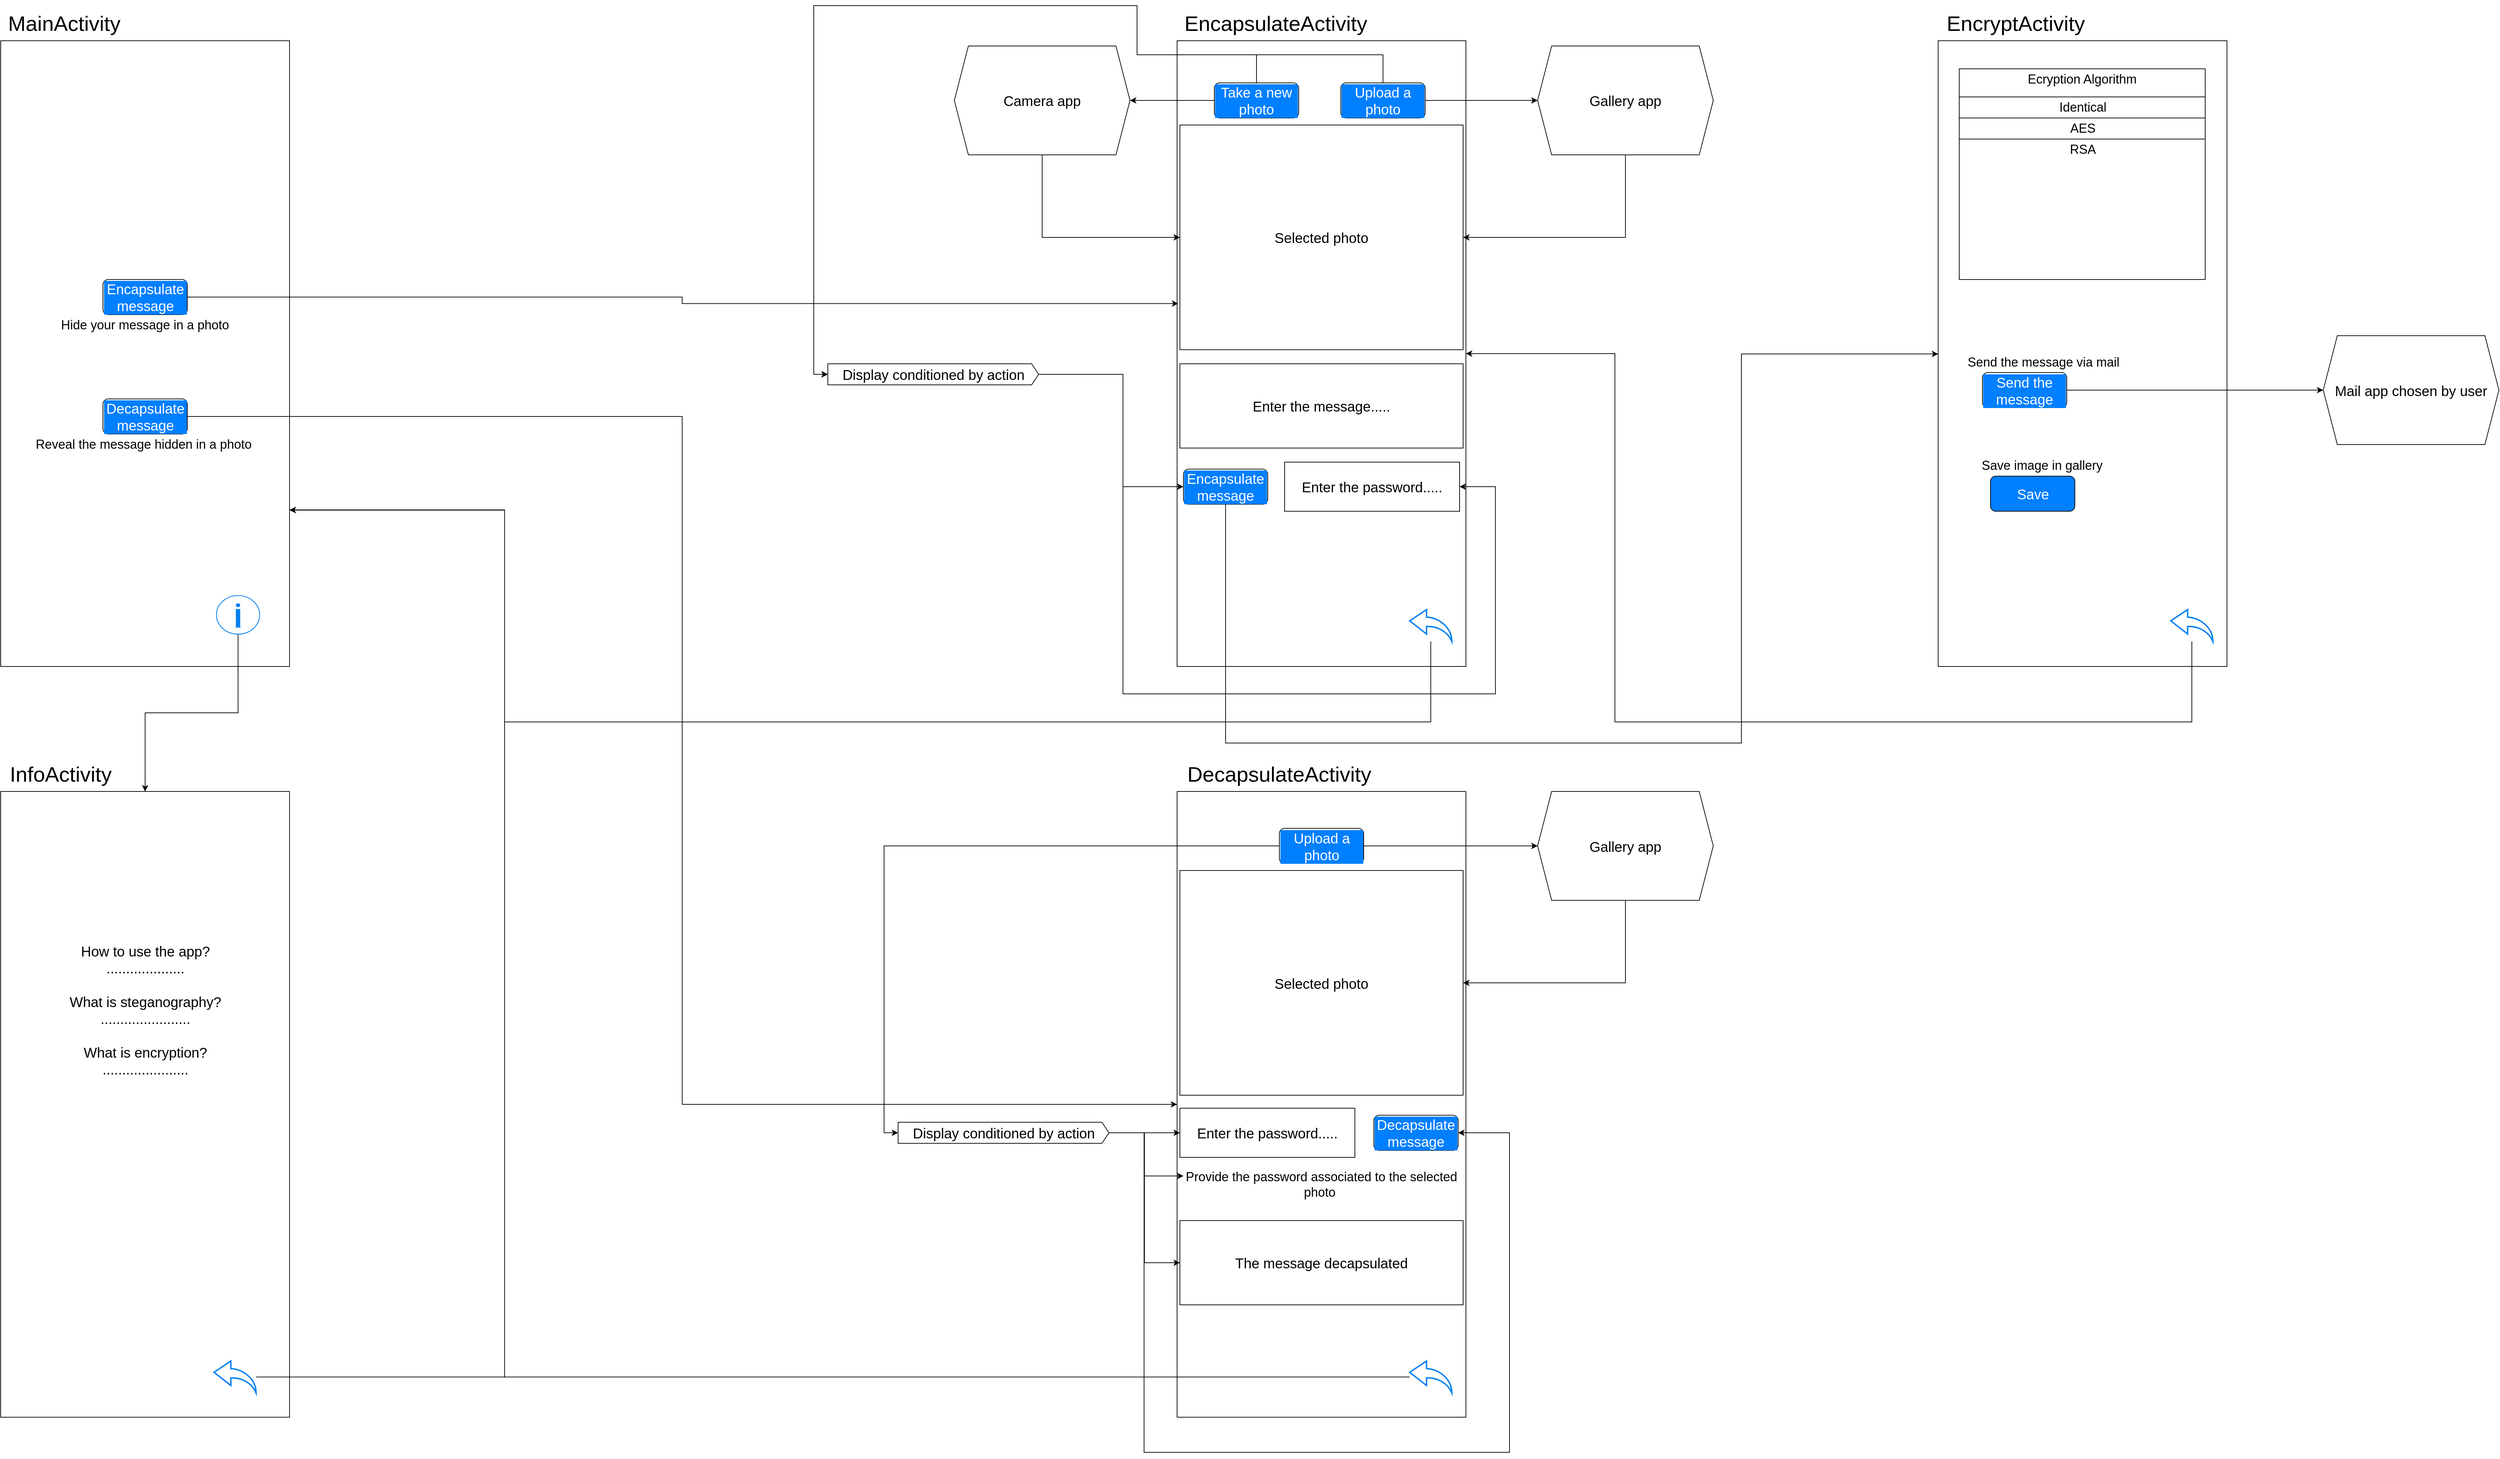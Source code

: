 <mxfile version="24.7.1" type="device">
  <diagram name="Pagină-1" id="e3TAEm-btMj8c2uIH9YA">
    <mxGraphModel dx="2868" dy="1544" grid="1" gridSize="10" guides="1" tooltips="1" connect="1" arrows="1" fold="1" page="1" pageScale="1" pageWidth="827" pageHeight="1169" math="0" shadow="0">
      <root>
        <mxCell id="0" />
        <mxCell id="1" parent="0" />
        <mxCell id="pdFL4RSGOMo0T5e-siJF-1" value="" style="rounded=0;whiteSpace=wrap;html=1;" parent="1" vertex="1">
          <mxGeometry x="3" y="110" width="411" height="891" as="geometry" />
        </mxCell>
        <mxCell id="pdFL4RSGOMo0T5e-siJF-2" value="" style="rounded=0;whiteSpace=wrap;html=1;" parent="1" vertex="1">
          <mxGeometry x="1677" y="110" width="411" height="891" as="geometry" />
        </mxCell>
        <mxCell id="pdFL4RSGOMo0T5e-siJF-3" value="MainActivity" style="text;html=1;align=center;verticalAlign=middle;resizable=0;points=[];autosize=1;strokeColor=none;fillColor=none;fontSize=30;" parent="1" vertex="1">
          <mxGeometry x="3" y="60" width="180" height="50" as="geometry" />
        </mxCell>
        <mxCell id="pdFL4RSGOMo0T5e-siJF-4" value="&lt;font style=&quot;font-size: 20px;&quot;&gt;Encapsulate message&lt;/font&gt;" style="rounded=1;whiteSpace=wrap;html=1;labelBackgroundColor=#007FFF;fontColor=#ffffff;" parent="1" vertex="1">
          <mxGeometry x="148.5" y="450" width="120" height="50" as="geometry" />
        </mxCell>
        <mxCell id="pdFL4RSGOMo0T5e-siJF-41" style="edgeStyle=orthogonalEdgeStyle;rounded=0;orthogonalLoop=1;jettySize=auto;html=1;entryX=0;entryY=0.5;entryDx=0;entryDy=0;" parent="1" source="pdFL4RSGOMo0T5e-siJF-6" target="pdFL4RSGOMo0T5e-siJF-39" edge="1">
          <mxGeometry relative="1" as="geometry" />
        </mxCell>
        <mxCell id="pdFL4RSGOMo0T5e-siJF-6" value="&lt;font style=&quot;font-size: 20px;&quot;&gt;Decapsulate message&lt;/font&gt;" style="rounded=1;whiteSpace=wrap;html=1;fontColor=#ffffff;labelBackgroundColor=#007FFF;" parent="1" vertex="1">
          <mxGeometry x="148.5" y="620" width="120" height="50" as="geometry" />
        </mxCell>
        <mxCell id="pdFL4RSGOMo0T5e-siJF-8" value="&lt;font style=&quot;font-size: 18px;&quot;&gt;Hide your message in a photo&lt;/font&gt;" style="text;html=1;align=center;verticalAlign=middle;whiteSpace=wrap;rounded=0;" parent="1" vertex="1">
          <mxGeometry x="79" y="500" width="259" height="30" as="geometry" />
        </mxCell>
        <mxCell id="pdFL4RSGOMo0T5e-siJF-10" value="Reveal the message hidden in a photo&amp;nbsp;" style="text;html=1;align=center;verticalAlign=middle;whiteSpace=wrap;rounded=0;fontSize=18;" parent="1" vertex="1">
          <mxGeometry x="50.5" y="670" width="316" height="30" as="geometry" />
        </mxCell>
        <mxCell id="pdFL4RSGOMo0T5e-siJF-11" style="edgeStyle=orthogonalEdgeStyle;rounded=0;orthogonalLoop=1;jettySize=auto;html=1;entryX=0.004;entryY=0.42;entryDx=0;entryDy=0;entryPerimeter=0;" parent="1" source="pdFL4RSGOMo0T5e-siJF-4" target="pdFL4RSGOMo0T5e-siJF-2" edge="1">
          <mxGeometry relative="1" as="geometry" />
        </mxCell>
        <mxCell id="pdFL4RSGOMo0T5e-siJF-13" value="EncapsulateActivity" style="text;html=1;align=center;verticalAlign=middle;resizable=0;points=[];autosize=1;strokeColor=none;fillColor=none;fontSize=30;" parent="1" vertex="1">
          <mxGeometry x="1677" y="60" width="280" height="50" as="geometry" />
        </mxCell>
        <mxCell id="pdFL4RSGOMo0T5e-siJF-48" style="edgeStyle=orthogonalEdgeStyle;rounded=0;orthogonalLoop=1;jettySize=auto;html=1;" parent="1" source="pdFL4RSGOMo0T5e-siJF-17" target="pdFL4RSGOMo0T5e-siJF-47" edge="1">
          <mxGeometry relative="1" as="geometry" />
        </mxCell>
        <mxCell id="pdFL4RSGOMo0T5e-siJF-17" value="&lt;font style=&quot;font-size: 20px;&quot;&gt;Take a new photo&lt;/font&gt;" style="rounded=1;whiteSpace=wrap;html=1;fontSize=12;fontColor=#FFFFFF;labelBackgroundColor=#007FFF;" parent="1" vertex="1">
          <mxGeometry x="1730" y="170" width="120" height="50" as="geometry" />
        </mxCell>
        <mxCell id="pdFL4RSGOMo0T5e-siJF-35" style="edgeStyle=orthogonalEdgeStyle;rounded=0;orthogonalLoop=1;jettySize=auto;html=1;entryX=0;entryY=0.5;entryDx=0;entryDy=0;" parent="1" source="pdFL4RSGOMo0T5e-siJF-18" target="pdFL4RSGOMo0T5e-siJF-34" edge="1">
          <mxGeometry relative="1" as="geometry" />
        </mxCell>
        <mxCell id="pdFL4RSGOMo0T5e-siJF-18" value="&lt;font style=&quot;font-size: 20px;&quot;&gt;Upload a photo&lt;/font&gt;" style="rounded=1;whiteSpace=wrap;html=1;labelBackgroundColor=#007FFF;fontColor=#FFFFFF;" parent="1" vertex="1">
          <mxGeometry x="1910" y="170" width="120" height="50" as="geometry" />
        </mxCell>
        <mxCell id="pdFL4RSGOMo0T5e-siJF-19" value="&lt;font style=&quot;font-size: 20px;&quot;&gt;Selected photo&lt;/font&gt;" style="rounded=0;whiteSpace=wrap;html=1;" parent="1" vertex="1">
          <mxGeometry x="1681" y="230" width="403" height="320" as="geometry" />
        </mxCell>
        <mxCell id="pdFL4RSGOMo0T5e-siJF-20" value="&lt;font style=&quot;font-size: 20px;&quot;&gt;Enter the message.....&lt;/font&gt;" style="rounded=0;whiteSpace=wrap;html=1;" parent="1" vertex="1">
          <mxGeometry x="1681" y="570" width="403" height="120" as="geometry" />
        </mxCell>
        <mxCell id="isWKbEU4bvorxNc4IQnQ-24" style="edgeStyle=orthogonalEdgeStyle;rounded=0;orthogonalLoop=1;jettySize=auto;html=1;" parent="1" source="pdFL4RSGOMo0T5e-siJF-22" target="isWKbEU4bvorxNc4IQnQ-17" edge="1">
          <mxGeometry relative="1" as="geometry">
            <Array as="points">
              <mxPoint x="1746" y="1110" />
              <mxPoint x="2480" y="1110" />
              <mxPoint x="2480" y="556" />
            </Array>
          </mxGeometry>
        </mxCell>
        <mxCell id="pdFL4RSGOMo0T5e-siJF-22" value="Encapsulate message" style="rounded=1;whiteSpace=wrap;html=1;fontSize=20;fontColor=#FFFFFF;labelBackgroundColor=#007FFF;" parent="1" vertex="1">
          <mxGeometry x="1686" y="720" width="120" height="50" as="geometry" />
        </mxCell>
        <mxCell id="pdFL4RSGOMo0T5e-siJF-32" value="&lt;font style=&quot;font-size: 20px;&quot;&gt;Mail app chosen by user&lt;/font&gt;" style="shape=hexagon;perimeter=hexagonPerimeter2;whiteSpace=wrap;html=1;fixedSize=1;" parent="1" vertex="1">
          <mxGeometry x="3308" y="530" width="250" height="155" as="geometry" />
        </mxCell>
        <mxCell id="pdFL4RSGOMo0T5e-siJF-38" style="edgeStyle=orthogonalEdgeStyle;rounded=0;orthogonalLoop=1;jettySize=auto;html=1;" parent="1" source="pdFL4RSGOMo0T5e-siJF-34" target="pdFL4RSGOMo0T5e-siJF-19" edge="1">
          <mxGeometry relative="1" as="geometry">
            <Array as="points">
              <mxPoint x="2315" y="390" />
            </Array>
          </mxGeometry>
        </mxCell>
        <mxCell id="pdFL4RSGOMo0T5e-siJF-34" value="&lt;font style=&quot;font-size: 20px;&quot;&gt;Gallery app&lt;/font&gt;" style="shape=hexagon;perimeter=hexagonPerimeter2;whiteSpace=wrap;html=1;fixedSize=1;" parent="1" vertex="1">
          <mxGeometry x="2190" y="117.5" width="250" height="155" as="geometry" />
        </mxCell>
        <mxCell id="pdFL4RSGOMo0T5e-siJF-39" value="" style="rounded=0;whiteSpace=wrap;html=1;" parent="1" vertex="1">
          <mxGeometry x="1677" y="1179" width="411" height="891" as="geometry" />
        </mxCell>
        <mxCell id="pdFL4RSGOMo0T5e-siJF-40" value="DecapsulateActivity" style="text;html=1;align=center;verticalAlign=middle;resizable=0;points=[];autosize=1;strokeColor=none;fillColor=none;fontSize=30;" parent="1" vertex="1">
          <mxGeometry x="1677" y="1129" width="290" height="50" as="geometry" />
        </mxCell>
        <mxCell id="pdFL4RSGOMo0T5e-siJF-42" style="edgeStyle=orthogonalEdgeStyle;rounded=0;orthogonalLoop=1;jettySize=auto;html=1;entryX=0;entryY=0.5;entryDx=0;entryDy=0;" parent="1" source="pdFL4RSGOMo0T5e-siJF-43" target="pdFL4RSGOMo0T5e-siJF-46" edge="1">
          <mxGeometry relative="1" as="geometry" />
        </mxCell>
        <mxCell id="pdFL4RSGOMo0T5e-siJF-43" value="Upload a photo" style="rounded=1;whiteSpace=wrap;html=1;fontSize=20;labelBackgroundColor=#007FFF;fontColor=#FFFFFF;" parent="1" vertex="1">
          <mxGeometry x="1822.5" y="1231.5" width="120" height="50" as="geometry" />
        </mxCell>
        <mxCell id="pdFL4RSGOMo0T5e-siJF-44" value="&lt;font style=&quot;font-size: 20px;&quot;&gt;Selected photo&lt;/font&gt;" style="rounded=0;whiteSpace=wrap;html=1;" parent="1" vertex="1">
          <mxGeometry x="1681" y="1291.5" width="403" height="320" as="geometry" />
        </mxCell>
        <mxCell id="pdFL4RSGOMo0T5e-siJF-45" style="edgeStyle=orthogonalEdgeStyle;rounded=0;orthogonalLoop=1;jettySize=auto;html=1;" parent="1" source="pdFL4RSGOMo0T5e-siJF-46" target="pdFL4RSGOMo0T5e-siJF-44" edge="1">
          <mxGeometry relative="1" as="geometry">
            <Array as="points">
              <mxPoint x="2315" y="1451.5" />
            </Array>
          </mxGeometry>
        </mxCell>
        <mxCell id="pdFL4RSGOMo0T5e-siJF-46" value="Gallery app" style="shape=hexagon;perimeter=hexagonPerimeter2;whiteSpace=wrap;html=1;fixedSize=1;fontSize=20;" parent="1" vertex="1">
          <mxGeometry x="2190" y="1179" width="250" height="155" as="geometry" />
        </mxCell>
        <mxCell id="pdFL4RSGOMo0T5e-siJF-49" style="edgeStyle=orthogonalEdgeStyle;rounded=0;orthogonalLoop=1;jettySize=auto;html=1;" parent="1" source="pdFL4RSGOMo0T5e-siJF-47" target="pdFL4RSGOMo0T5e-siJF-19" edge="1">
          <mxGeometry relative="1" as="geometry">
            <Array as="points">
              <mxPoint x="1485" y="390" />
            </Array>
          </mxGeometry>
        </mxCell>
        <mxCell id="pdFL4RSGOMo0T5e-siJF-47" value="Camera app" style="shape=hexagon;perimeter=hexagonPerimeter2;whiteSpace=wrap;html=1;fixedSize=1;fontSize=20;" parent="1" vertex="1">
          <mxGeometry x="1360" y="117.5" width="250" height="155" as="geometry" />
        </mxCell>
        <mxCell id="pdFL4RSGOMo0T5e-siJF-51" value="&lt;font style=&quot;font-size: 20px;&quot;&gt;Enter the password.....&lt;/font&gt;" style="rounded=0;whiteSpace=wrap;html=1;" parent="1" vertex="1">
          <mxGeometry x="1681" y="1630" width="249" height="70" as="geometry" />
        </mxCell>
        <mxCell id="pdFL4RSGOMo0T5e-siJF-53" value="&lt;font style=&quot;font-size: 20px;&quot;&gt;Decapsulate message&lt;/font&gt;" style="rounded=1;whiteSpace=wrap;html=1;labelBackgroundColor=#007FFF;fontColor=#FFFFFF;" parent="1" vertex="1">
          <mxGeometry x="1957" y="1640" width="120" height="50" as="geometry" />
        </mxCell>
        <mxCell id="pdFL4RSGOMo0T5e-siJF-54" value="&lt;span style=&quot;font-size: 18px;&quot;&gt;Provide the password associated to the selected photo&amp;nbsp;&lt;/span&gt;" style="text;html=1;align=center;verticalAlign=middle;whiteSpace=wrap;rounded=0;" parent="1" vertex="1">
          <mxGeometry x="1686" y="1714" width="393" height="50" as="geometry" />
        </mxCell>
        <mxCell id="pdFL4RSGOMo0T5e-siJF-56" value="&lt;span style=&quot;font-size: 20px;&quot;&gt;The message decapsulated&lt;/span&gt;" style="rounded=0;whiteSpace=wrap;html=1;" parent="1" vertex="1">
          <mxGeometry x="1681" y="1790" width="403" height="120" as="geometry" />
        </mxCell>
        <mxCell id="pdFL4RSGOMo0T5e-siJF-61" style="edgeStyle=orthogonalEdgeStyle;rounded=0;orthogonalLoop=1;jettySize=auto;html=1;entryX=0;entryY=0.5;entryDx=0;entryDy=0;" parent="1" source="pdFL4RSGOMo0T5e-siJF-60" target="pdFL4RSGOMo0T5e-siJF-22" edge="1">
          <mxGeometry relative="1" as="geometry">
            <Array as="points">
              <mxPoint x="1600" y="585" />
              <mxPoint x="1600" y="745" />
            </Array>
          </mxGeometry>
        </mxCell>
        <mxCell id="pdFL4RSGOMo0T5e-siJF-76" style="edgeStyle=orthogonalEdgeStyle;rounded=0;orthogonalLoop=1;jettySize=auto;html=1;entryX=1;entryY=0.5;entryDx=0;entryDy=0;" parent="1" source="pdFL4RSGOMo0T5e-siJF-60" target="pdFL4RSGOMo0T5e-siJF-75" edge="1">
          <mxGeometry relative="1" as="geometry">
            <Array as="points">
              <mxPoint x="1600" y="585" />
              <mxPoint x="1600" y="1040" />
              <mxPoint x="2130" y="1040" />
              <mxPoint x="2130" y="745" />
            </Array>
          </mxGeometry>
        </mxCell>
        <mxCell id="pdFL4RSGOMo0T5e-siJF-60" value="Display conditioned by action" style="html=1;shadow=0;dashed=0;align=center;verticalAlign=middle;shape=mxgraph.arrows2.arrow;dy=0;dx=10;notch=0;fontSize=20;" parent="1" vertex="1">
          <mxGeometry x="1180" y="570" width="300" height="30" as="geometry" />
        </mxCell>
        <mxCell id="pdFL4RSGOMo0T5e-siJF-64" style="edgeStyle=orthogonalEdgeStyle;rounded=0;orthogonalLoop=1;jettySize=auto;html=1;entryX=0;entryY=0.5;entryDx=0;entryDy=0;entryPerimeter=0;" parent="1" source="pdFL4RSGOMo0T5e-siJF-17" target="pdFL4RSGOMo0T5e-siJF-60" edge="1">
          <mxGeometry relative="1" as="geometry">
            <Array as="points">
              <mxPoint x="1790" y="130" />
              <mxPoint x="1620" y="130" />
              <mxPoint x="1620" y="60" />
              <mxPoint x="1160" y="60" />
              <mxPoint x="1160" y="585" />
            </Array>
          </mxGeometry>
        </mxCell>
        <mxCell id="pdFL4RSGOMo0T5e-siJF-65" style="edgeStyle=orthogonalEdgeStyle;rounded=0;orthogonalLoop=1;jettySize=auto;html=1;entryX=0;entryY=0.5;entryDx=0;entryDy=0;entryPerimeter=0;" parent="1" source="pdFL4RSGOMo0T5e-siJF-18" target="pdFL4RSGOMo0T5e-siJF-60" edge="1">
          <mxGeometry relative="1" as="geometry">
            <Array as="points">
              <mxPoint x="1970" y="130" />
              <mxPoint x="1620" y="130" />
              <mxPoint x="1620" y="60" />
              <mxPoint x="1160" y="60" />
              <mxPoint x="1160" y="585" />
            </Array>
          </mxGeometry>
        </mxCell>
        <mxCell id="pdFL4RSGOMo0T5e-siJF-70" style="edgeStyle=orthogonalEdgeStyle;rounded=0;orthogonalLoop=1;jettySize=auto;html=1;" parent="1" source="pdFL4RSGOMo0T5e-siJF-68" target="pdFL4RSGOMo0T5e-siJF-51" edge="1">
          <mxGeometry relative="1" as="geometry" />
        </mxCell>
        <mxCell id="pdFL4RSGOMo0T5e-siJF-72" style="edgeStyle=orthogonalEdgeStyle;rounded=0;orthogonalLoop=1;jettySize=auto;html=1;entryX=0;entryY=0.25;entryDx=0;entryDy=0;" parent="1" source="pdFL4RSGOMo0T5e-siJF-68" target="pdFL4RSGOMo0T5e-siJF-54" edge="1">
          <mxGeometry relative="1" as="geometry">
            <Array as="points">
              <mxPoint x="1630" y="1665" />
              <mxPoint x="1630" y="1726" />
            </Array>
          </mxGeometry>
        </mxCell>
        <mxCell id="pdFL4RSGOMo0T5e-siJF-73" style="edgeStyle=orthogonalEdgeStyle;rounded=0;orthogonalLoop=1;jettySize=auto;html=1;entryX=0;entryY=0.5;entryDx=0;entryDy=0;" parent="1" source="pdFL4RSGOMo0T5e-siJF-68" target="pdFL4RSGOMo0T5e-siJF-56" edge="1">
          <mxGeometry relative="1" as="geometry" />
        </mxCell>
        <mxCell id="pdFL4RSGOMo0T5e-siJF-74" style="edgeStyle=orthogonalEdgeStyle;rounded=0;orthogonalLoop=1;jettySize=auto;html=1;" parent="1" source="pdFL4RSGOMo0T5e-siJF-68" target="pdFL4RSGOMo0T5e-siJF-53" edge="1">
          <mxGeometry relative="1" as="geometry">
            <Array as="points">
              <mxPoint x="1630" y="1665" />
              <mxPoint x="1630" y="2120" />
              <mxPoint x="2150" y="2120" />
              <mxPoint x="2150" y="1665" />
            </Array>
          </mxGeometry>
        </mxCell>
        <mxCell id="pdFL4RSGOMo0T5e-siJF-68" value="Display conditioned by action" style="html=1;shadow=0;dashed=0;align=center;verticalAlign=middle;shape=mxgraph.arrows2.arrow;dy=0;dx=10;notch=0;fontSize=20;" parent="1" vertex="1">
          <mxGeometry x="1280" y="1650" width="300" height="30" as="geometry" />
        </mxCell>
        <mxCell id="pdFL4RSGOMo0T5e-siJF-69" style="edgeStyle=orthogonalEdgeStyle;rounded=0;orthogonalLoop=1;jettySize=auto;html=1;entryX=0;entryY=0.5;entryDx=0;entryDy=0;entryPerimeter=0;" parent="1" source="pdFL4RSGOMo0T5e-siJF-43" target="pdFL4RSGOMo0T5e-siJF-68" edge="1">
          <mxGeometry relative="1" as="geometry" />
        </mxCell>
        <mxCell id="pdFL4RSGOMo0T5e-siJF-75" value="&lt;font style=&quot;font-size: 20px;&quot;&gt;Enter the password.....&lt;/font&gt;" style="rounded=0;whiteSpace=wrap;html=1;" parent="1" vertex="1">
          <mxGeometry x="1830" y="710" width="249" height="70" as="geometry" />
        </mxCell>
        <mxCell id="isWKbEU4bvorxNc4IQnQ-7" style="edgeStyle=orthogonalEdgeStyle;rounded=0;orthogonalLoop=1;jettySize=auto;html=1;entryX=1;entryY=0.75;entryDx=0;entryDy=0;" parent="1" source="isWKbEU4bvorxNc4IQnQ-1" target="pdFL4RSGOMo0T5e-siJF-1" edge="1">
          <mxGeometry relative="1" as="geometry">
            <Array as="points">
              <mxPoint x="2038" y="1080" />
              <mxPoint x="720" y="1080" />
              <mxPoint x="720" y="778" />
            </Array>
          </mxGeometry>
        </mxCell>
        <mxCell id="isWKbEU4bvorxNc4IQnQ-1" value="" style="html=1;verticalLabelPosition=bottom;align=center;labelBackgroundColor=#ffffff;verticalAlign=top;strokeWidth=2;strokeColor=#0080F0;shadow=0;dashed=0;shape=mxgraph.ios7.icons.back;" parent="1" vertex="1">
          <mxGeometry x="2008" y="920" width="60" height="45.5" as="geometry" />
        </mxCell>
        <mxCell id="isWKbEU4bvorxNc4IQnQ-8" style="edgeStyle=orthogonalEdgeStyle;rounded=0;orthogonalLoop=1;jettySize=auto;html=1;entryX=1;entryY=0.75;entryDx=0;entryDy=0;" parent="1" source="isWKbEU4bvorxNc4IQnQ-2" target="pdFL4RSGOMo0T5e-siJF-1" edge="1">
          <mxGeometry relative="1" as="geometry">
            <Array as="points">
              <mxPoint x="720" y="2013" />
              <mxPoint x="720" y="778" />
            </Array>
          </mxGeometry>
        </mxCell>
        <mxCell id="isWKbEU4bvorxNc4IQnQ-2" value="" style="html=1;verticalLabelPosition=bottom;align=center;labelBackgroundColor=#ffffff;verticalAlign=top;strokeWidth=2;strokeColor=#0080F0;shadow=0;dashed=0;shape=mxgraph.ios7.icons.back;" parent="1" vertex="1">
          <mxGeometry x="2008" y="1990" width="60" height="45.5" as="geometry" />
        </mxCell>
        <mxCell id="isWKbEU4bvorxNc4IQnQ-13" style="edgeStyle=orthogonalEdgeStyle;rounded=0;orthogonalLoop=1;jettySize=auto;html=1;" parent="1" source="isWKbEU4bvorxNc4IQnQ-5" target="isWKbEU4bvorxNc4IQnQ-9" edge="1">
          <mxGeometry relative="1" as="geometry" />
        </mxCell>
        <mxCell id="isWKbEU4bvorxNc4IQnQ-5" value="" style="html=1;verticalLabelPosition=bottom;labelBackgroundColor=#ffffff;verticalAlign=top;shadow=0;dashed=0;strokeWidth=2;shape=mxgraph.ios7.misc.info;strokeColor=#0080f0;sketch=0;" parent="1" vertex="1">
          <mxGeometry x="310" y="900" width="61.5" height="55" as="geometry" />
        </mxCell>
        <mxCell id="isWKbEU4bvorxNc4IQnQ-9" value="" style="rounded=0;whiteSpace=wrap;html=1;" parent="1" vertex="1">
          <mxGeometry x="3" y="1179" width="411" height="891" as="geometry" />
        </mxCell>
        <mxCell id="isWKbEU4bvorxNc4IQnQ-10" value="InfoActivity" style="text;html=1;align=center;verticalAlign=middle;resizable=0;points=[];autosize=1;strokeColor=none;fillColor=none;fontSize=30;" parent="1" vertex="1">
          <mxGeometry x="3" y="1129" width="170" height="50" as="geometry" />
        </mxCell>
        <mxCell id="isWKbEU4bvorxNc4IQnQ-12" style="edgeStyle=orthogonalEdgeStyle;rounded=0;orthogonalLoop=1;jettySize=auto;html=1;entryX=1;entryY=0.75;entryDx=0;entryDy=0;" parent="1" source="isWKbEU4bvorxNc4IQnQ-11" target="pdFL4RSGOMo0T5e-siJF-1" edge="1">
          <mxGeometry relative="1" as="geometry">
            <Array as="points">
              <mxPoint x="720" y="2013" />
              <mxPoint x="720" y="778" />
            </Array>
          </mxGeometry>
        </mxCell>
        <mxCell id="isWKbEU4bvorxNc4IQnQ-11" value="" style="html=1;verticalLabelPosition=bottom;align=center;labelBackgroundColor=#ffffff;verticalAlign=top;strokeWidth=2;strokeColor=#0080F0;shadow=0;dashed=0;shape=mxgraph.ios7.icons.back;" parent="1" vertex="1">
          <mxGeometry x="306.5" y="1990" width="60" height="45.5" as="geometry" />
        </mxCell>
        <mxCell id="isWKbEU4bvorxNc4IQnQ-14" value="&lt;font style=&quot;font-size: 20px;&quot;&gt;How to use the app?&lt;/font&gt;&lt;div&gt;&lt;span style=&quot;font-size: 20px;&quot;&gt;....................&lt;br&gt;&lt;/span&gt;&lt;div style=&quot;font-size: 20px;&quot;&gt;&lt;font style=&quot;font-size: 20px;&quot;&gt;&lt;br&gt;&lt;/font&gt;&lt;/div&gt;&lt;div style=&quot;font-size: 20px;&quot;&gt;&lt;font style=&quot;font-size: 20px;&quot;&gt;What is steganography?&lt;/font&gt;&lt;/div&gt;&lt;div style=&quot;font-size: 20px;&quot;&gt;&lt;font style=&quot;font-size: 20px;&quot;&gt;.......................&lt;/font&gt;&lt;/div&gt;&lt;div style=&quot;font-size: 20px;&quot;&gt;&lt;font style=&quot;font-size: 20px;&quot;&gt;&lt;br&gt;&lt;/font&gt;&lt;/div&gt;&lt;div style=&quot;font-size: 20px;&quot;&gt;&lt;font style=&quot;font-size: 20px;&quot;&gt;What is encryption?&lt;/font&gt;&lt;/div&gt;&lt;/div&gt;&lt;div style=&quot;font-size: 20px;&quot;&gt;&lt;font style=&quot;font-size: 20px;&quot;&gt;......................&lt;/font&gt;&lt;/div&gt;" style="text;html=1;align=center;verticalAlign=middle;whiteSpace=wrap;rounded=0;" parent="1" vertex="1">
          <mxGeometry x="33.5" y="1250" width="350" height="480" as="geometry" />
        </mxCell>
        <mxCell id="isWKbEU4bvorxNc4IQnQ-17" value="" style="rounded=0;whiteSpace=wrap;html=1;" parent="1" vertex="1">
          <mxGeometry x="2760" y="110" width="411" height="891" as="geometry" />
        </mxCell>
        <mxCell id="isWKbEU4bvorxNc4IQnQ-18" value="Encrypt&lt;span style=&quot;background-color: initial;&quot;&gt;Activity&lt;/span&gt;" style="text;html=1;align=center;verticalAlign=middle;resizable=0;points=[];autosize=1;strokeColor=none;fillColor=none;fontSize=30;" parent="1" vertex="1">
          <mxGeometry x="2760" y="60" width="220" height="50" as="geometry" />
        </mxCell>
        <mxCell id="isWKbEU4bvorxNc4IQnQ-26" style="edgeStyle=orthogonalEdgeStyle;rounded=0;orthogonalLoop=1;jettySize=auto;html=1;" parent="1" source="isWKbEU4bvorxNc4IQnQ-19" target="pdFL4RSGOMo0T5e-siJF-32" edge="1">
          <mxGeometry relative="1" as="geometry" />
        </mxCell>
        <mxCell id="isWKbEU4bvorxNc4IQnQ-19" value="Send the message" style="rounded=1;whiteSpace=wrap;html=1;fontSize=20;labelBackgroundColor=#007FFF;fontColor=#FFFFFF;" parent="1" vertex="1">
          <mxGeometry x="2823" y="582.5" width="120" height="50" as="geometry" />
        </mxCell>
        <mxCell id="isWKbEU4bvorxNc4IQnQ-20" value="Send the message via mail" style="text;html=1;align=center;verticalAlign=middle;whiteSpace=wrap;rounded=0;fontSize=18;" parent="1" vertex="1">
          <mxGeometry x="2790" y="552.5" width="240" height="30" as="geometry" />
        </mxCell>
        <mxCell id="isWKbEU4bvorxNc4IQnQ-25" style="edgeStyle=orthogonalEdgeStyle;rounded=0;orthogonalLoop=1;jettySize=auto;html=1;entryX=1;entryY=0.5;entryDx=0;entryDy=0;" parent="1" source="isWKbEU4bvorxNc4IQnQ-21" target="pdFL4RSGOMo0T5e-siJF-2" edge="1">
          <mxGeometry relative="1" as="geometry">
            <Array as="points">
              <mxPoint x="3121" y="1080" />
              <mxPoint x="2300" y="1080" />
              <mxPoint x="2300" y="556" />
            </Array>
          </mxGeometry>
        </mxCell>
        <mxCell id="isWKbEU4bvorxNc4IQnQ-21" value="" style="html=1;verticalLabelPosition=bottom;align=center;labelBackgroundColor=#ffffff;verticalAlign=top;strokeWidth=2;strokeColor=#0080F0;shadow=0;dashed=0;shape=mxgraph.ios7.icons.back;" parent="1" vertex="1">
          <mxGeometry x="3091" y="920" width="60" height="45.5" as="geometry" />
        </mxCell>
        <mxCell id="isWKbEU4bvorxNc4IQnQ-22" value="Save" style="rounded=1;whiteSpace=wrap;html=1;fontSize=20;fontColor=#FFFFFF;labelBackgroundColor=none;fillColor=#007FFF;" parent="1" vertex="1">
          <mxGeometry x="2834.5" y="730" width="120" height="50" as="geometry" />
        </mxCell>
        <mxCell id="isWKbEU4bvorxNc4IQnQ-23" value="Save image in gallery&lt;span style=&quot;background-color: initial;&quot;&gt;&amp;nbsp;&lt;/span&gt;" style="text;html=1;align=center;verticalAlign=middle;whiteSpace=wrap;rounded=0;fontSize=18;" parent="1" vertex="1">
          <mxGeometry x="2813.75" y="700" width="192.5" height="30" as="geometry" />
        </mxCell>
        <mxCell id="isWKbEU4bvorxNc4IQnQ-34" value="" style="rounded=0;whiteSpace=wrap;html=1;" parent="1" vertex="1">
          <mxGeometry x="2790" y="150" width="350" height="300" as="geometry" />
        </mxCell>
        <mxCell id="isWKbEU4bvorxNc4IQnQ-35" value="&lt;font style=&quot;font-size: 18px;&quot;&gt;Ecryption Algorithm&lt;/font&gt;" style="text;html=1;align=center;verticalAlign=middle;whiteSpace=wrap;rounded=0;" parent="1" vertex="1">
          <mxGeometry x="2790" y="150" width="350" height="30" as="geometry" />
        </mxCell>
        <mxCell id="isWKbEU4bvorxNc4IQnQ-37" value="&lt;font style=&quot;font-size: 18px;&quot;&gt;Identical&lt;/font&gt;" style="text;html=1;align=center;verticalAlign=middle;whiteSpace=wrap;rounded=0;" parent="1" vertex="1">
          <mxGeometry x="2790.5" y="190" width="350" height="30" as="geometry" />
        </mxCell>
        <mxCell id="isWKbEU4bvorxNc4IQnQ-38" value="" style="endArrow=none;html=1;rounded=0;exitX=0;exitY=0;exitDx=0;exitDy=0;entryX=1;entryY=0;entryDx=0;entryDy=0;" parent="1" source="isWKbEU4bvorxNc4IQnQ-37" target="isWKbEU4bvorxNc4IQnQ-37" edge="1">
          <mxGeometry width="50" height="50" relative="1" as="geometry">
            <mxPoint x="3090" y="430" as="sourcePoint" />
            <mxPoint x="3140" y="380" as="targetPoint" />
          </mxGeometry>
        </mxCell>
        <mxCell id="isWKbEU4bvorxNc4IQnQ-40" value="&lt;font style=&quot;font-size: 18px;&quot;&gt;AES&lt;/font&gt;" style="text;html=1;align=center;verticalAlign=middle;whiteSpace=wrap;rounded=0;" parent="1" vertex="1">
          <mxGeometry x="2790.5" y="220" width="350" height="30" as="geometry" />
        </mxCell>
        <mxCell id="isWKbEU4bvorxNc4IQnQ-41" value="" style="endArrow=none;html=1;rounded=0;exitX=0;exitY=0;exitDx=0;exitDy=0;entryX=1;entryY=0;entryDx=0;entryDy=0;" parent="1" source="isWKbEU4bvorxNc4IQnQ-40" target="isWKbEU4bvorxNc4IQnQ-40" edge="1">
          <mxGeometry width="50" height="50" relative="1" as="geometry">
            <mxPoint x="3090" y="460" as="sourcePoint" />
            <mxPoint x="3140" y="410" as="targetPoint" />
          </mxGeometry>
        </mxCell>
        <mxCell id="isWKbEU4bvorxNc4IQnQ-43" value="&lt;font style=&quot;font-size: 18px;&quot;&gt;RSA&lt;/font&gt;" style="text;html=1;align=center;verticalAlign=middle;whiteSpace=wrap;rounded=0;" parent="1" vertex="1">
          <mxGeometry x="2790.5" y="250" width="350" height="30" as="geometry" />
        </mxCell>
        <mxCell id="isWKbEU4bvorxNc4IQnQ-44" value="" style="endArrow=none;html=1;rounded=0;exitX=0;exitY=0;exitDx=0;exitDy=0;entryX=1;entryY=0;entryDx=0;entryDy=0;" parent="1" source="isWKbEU4bvorxNc4IQnQ-43" target="isWKbEU4bvorxNc4IQnQ-43" edge="1">
          <mxGeometry width="50" height="50" relative="1" as="geometry">
            <mxPoint x="3090" y="490" as="sourcePoint" />
            <mxPoint x="3140" y="440" as="targetPoint" />
          </mxGeometry>
        </mxCell>
      </root>
    </mxGraphModel>
  </diagram>
</mxfile>

